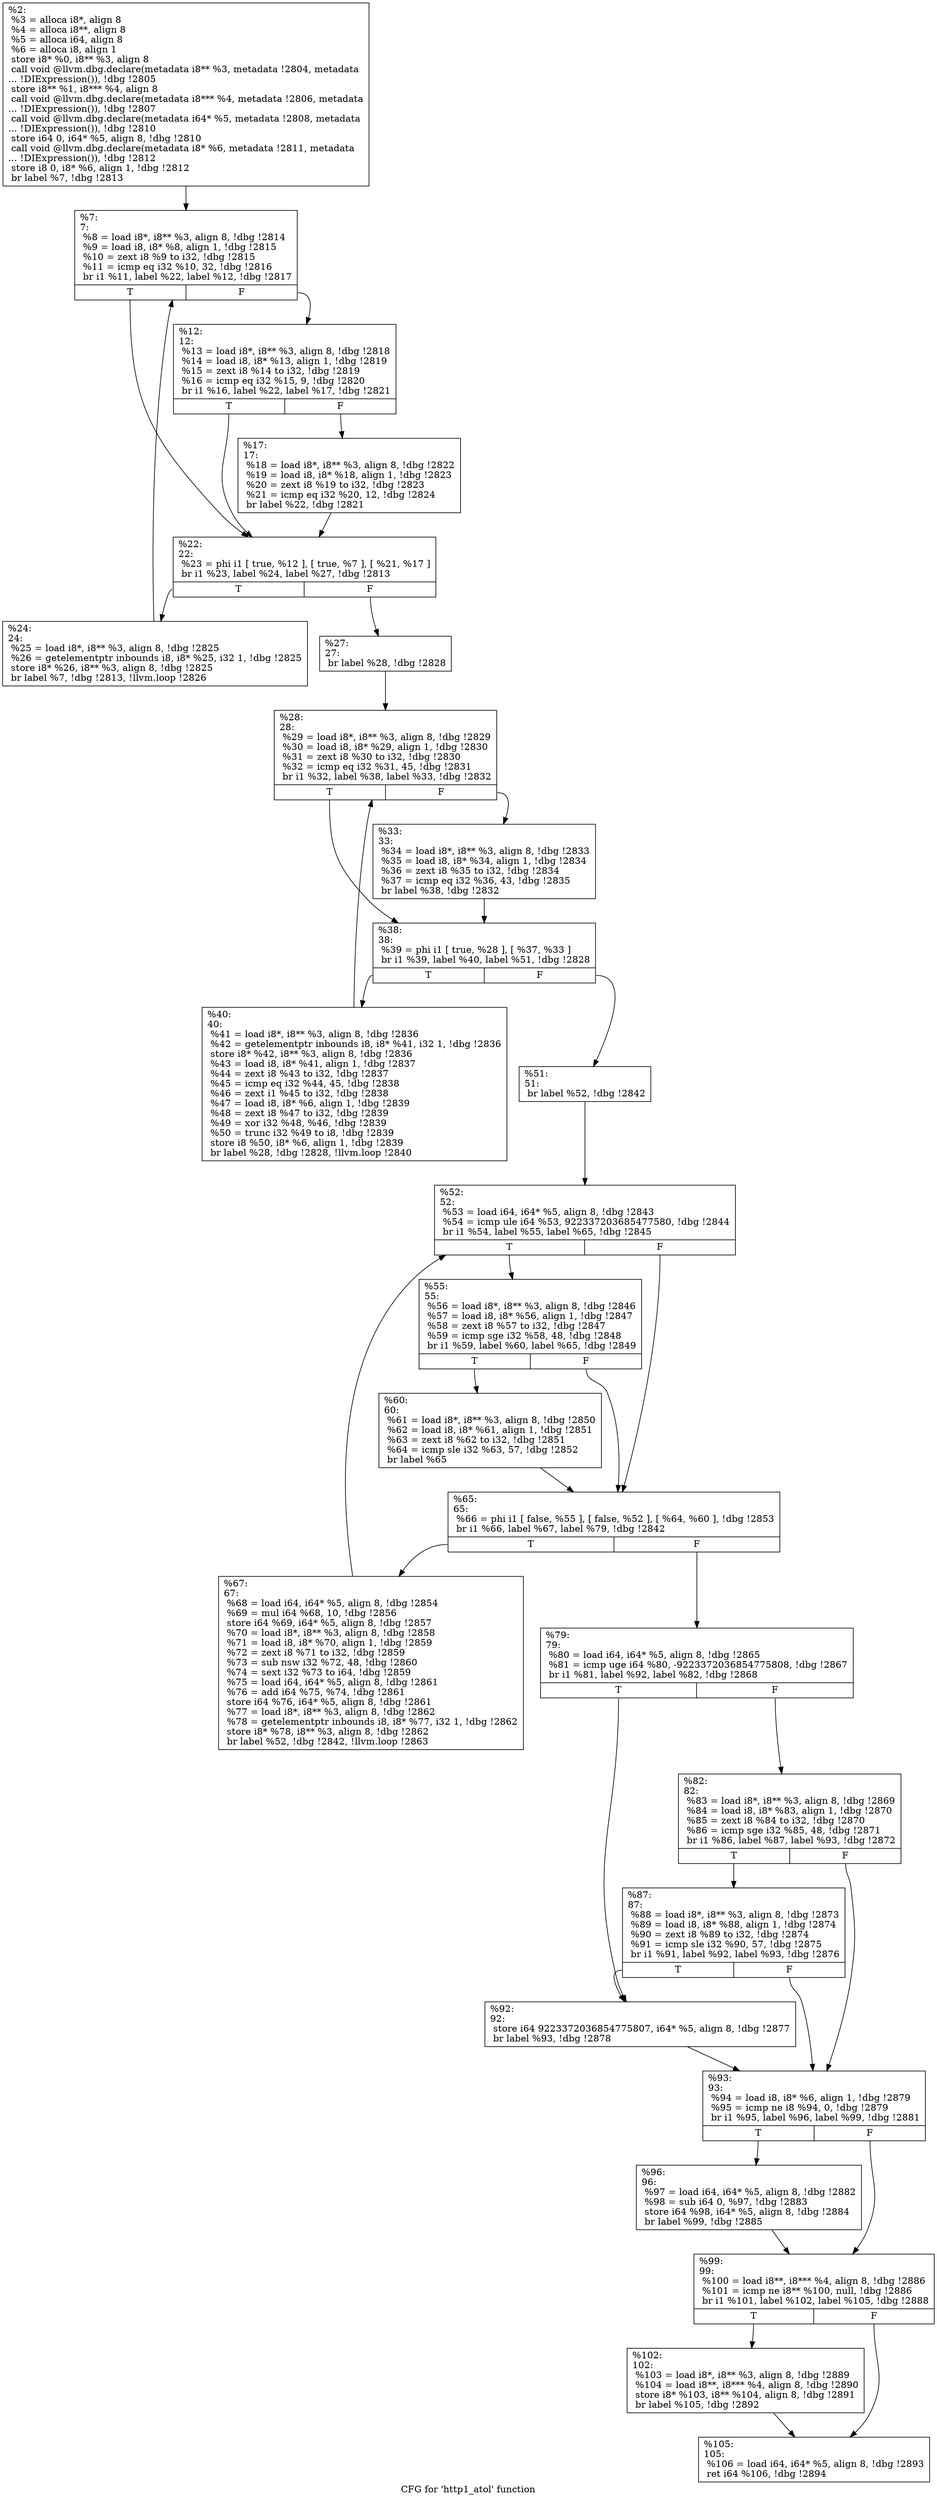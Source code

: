 digraph "CFG for 'http1_atol' function" {
	label="CFG for 'http1_atol' function";

	Node0x55685225b6b0 [shape=record,label="{%2:\l  %3 = alloca i8*, align 8\l  %4 = alloca i8**, align 8\l  %5 = alloca i64, align 8\l  %6 = alloca i8, align 1\l  store i8* %0, i8** %3, align 8\l  call void @llvm.dbg.declare(metadata i8** %3, metadata !2804, metadata\l... !DIExpression()), !dbg !2805\l  store i8** %1, i8*** %4, align 8\l  call void @llvm.dbg.declare(metadata i8*** %4, metadata !2806, metadata\l... !DIExpression()), !dbg !2807\l  call void @llvm.dbg.declare(metadata i64* %5, metadata !2808, metadata\l... !DIExpression()), !dbg !2810\l  store i64 0, i64* %5, align 8, !dbg !2810\l  call void @llvm.dbg.declare(metadata i8* %6, metadata !2811, metadata\l... !DIExpression()), !dbg !2812\l  store i8 0, i8* %6, align 1, !dbg !2812\l  br label %7, !dbg !2813\l}"];
	Node0x55685225b6b0 -> Node0x556852260ea0;
	Node0x556852260ea0 [shape=record,label="{%7:\l7:                                                \l  %8 = load i8*, i8** %3, align 8, !dbg !2814\l  %9 = load i8, i8* %8, align 1, !dbg !2815\l  %10 = zext i8 %9 to i32, !dbg !2815\l  %11 = icmp eq i32 %10, 32, !dbg !2816\l  br i1 %11, label %22, label %12, !dbg !2817\l|{<s0>T|<s1>F}}"];
	Node0x556852260ea0:s0 -> Node0x556852260f90;
	Node0x556852260ea0:s1 -> Node0x556852260ef0;
	Node0x556852260ef0 [shape=record,label="{%12:\l12:                                               \l  %13 = load i8*, i8** %3, align 8, !dbg !2818\l  %14 = load i8, i8* %13, align 1, !dbg !2819\l  %15 = zext i8 %14 to i32, !dbg !2819\l  %16 = icmp eq i32 %15, 9, !dbg !2820\l  br i1 %16, label %22, label %17, !dbg !2821\l|{<s0>T|<s1>F}}"];
	Node0x556852260ef0:s0 -> Node0x556852260f90;
	Node0x556852260ef0:s1 -> Node0x556852260f40;
	Node0x556852260f40 [shape=record,label="{%17:\l17:                                               \l  %18 = load i8*, i8** %3, align 8, !dbg !2822\l  %19 = load i8, i8* %18, align 1, !dbg !2823\l  %20 = zext i8 %19 to i32, !dbg !2823\l  %21 = icmp eq i32 %20, 12, !dbg !2824\l  br label %22, !dbg !2821\l}"];
	Node0x556852260f40 -> Node0x556852260f90;
	Node0x556852260f90 [shape=record,label="{%22:\l22:                                               \l  %23 = phi i1 [ true, %12 ], [ true, %7 ], [ %21, %17 ]\l  br i1 %23, label %24, label %27, !dbg !2813\l|{<s0>T|<s1>F}}"];
	Node0x556852260f90:s0 -> Node0x556852260fe0;
	Node0x556852260f90:s1 -> Node0x556852261030;
	Node0x556852260fe0 [shape=record,label="{%24:\l24:                                               \l  %25 = load i8*, i8** %3, align 8, !dbg !2825\l  %26 = getelementptr inbounds i8, i8* %25, i32 1, !dbg !2825\l  store i8* %26, i8** %3, align 8, !dbg !2825\l  br label %7, !dbg !2813, !llvm.loop !2826\l}"];
	Node0x556852260fe0 -> Node0x556852260ea0;
	Node0x556852261030 [shape=record,label="{%27:\l27:                                               \l  br label %28, !dbg !2828\l}"];
	Node0x556852261030 -> Node0x556852261080;
	Node0x556852261080 [shape=record,label="{%28:\l28:                                               \l  %29 = load i8*, i8** %3, align 8, !dbg !2829\l  %30 = load i8, i8* %29, align 1, !dbg !2830\l  %31 = zext i8 %30 to i32, !dbg !2830\l  %32 = icmp eq i32 %31, 45, !dbg !2831\l  br i1 %32, label %38, label %33, !dbg !2832\l|{<s0>T|<s1>F}}"];
	Node0x556852261080:s0 -> Node0x556852261120;
	Node0x556852261080:s1 -> Node0x5568522610d0;
	Node0x5568522610d0 [shape=record,label="{%33:\l33:                                               \l  %34 = load i8*, i8** %3, align 8, !dbg !2833\l  %35 = load i8, i8* %34, align 1, !dbg !2834\l  %36 = zext i8 %35 to i32, !dbg !2834\l  %37 = icmp eq i32 %36, 43, !dbg !2835\l  br label %38, !dbg !2832\l}"];
	Node0x5568522610d0 -> Node0x556852261120;
	Node0x556852261120 [shape=record,label="{%38:\l38:                                               \l  %39 = phi i1 [ true, %28 ], [ %37, %33 ]\l  br i1 %39, label %40, label %51, !dbg !2828\l|{<s0>T|<s1>F}}"];
	Node0x556852261120:s0 -> Node0x556852261170;
	Node0x556852261120:s1 -> Node0x5568522611c0;
	Node0x556852261170 [shape=record,label="{%40:\l40:                                               \l  %41 = load i8*, i8** %3, align 8, !dbg !2836\l  %42 = getelementptr inbounds i8, i8* %41, i32 1, !dbg !2836\l  store i8* %42, i8** %3, align 8, !dbg !2836\l  %43 = load i8, i8* %41, align 1, !dbg !2837\l  %44 = zext i8 %43 to i32, !dbg !2837\l  %45 = icmp eq i32 %44, 45, !dbg !2838\l  %46 = zext i1 %45 to i32, !dbg !2838\l  %47 = load i8, i8* %6, align 1, !dbg !2839\l  %48 = zext i8 %47 to i32, !dbg !2839\l  %49 = xor i32 %48, %46, !dbg !2839\l  %50 = trunc i32 %49 to i8, !dbg !2839\l  store i8 %50, i8* %6, align 1, !dbg !2839\l  br label %28, !dbg !2828, !llvm.loop !2840\l}"];
	Node0x556852261170 -> Node0x556852261080;
	Node0x5568522611c0 [shape=record,label="{%51:\l51:                                               \l  br label %52, !dbg !2842\l}"];
	Node0x5568522611c0 -> Node0x556852261210;
	Node0x556852261210 [shape=record,label="{%52:\l52:                                               \l  %53 = load i64, i64* %5, align 8, !dbg !2843\l  %54 = icmp ule i64 %53, 922337203685477580, !dbg !2844\l  br i1 %54, label %55, label %65, !dbg !2845\l|{<s0>T|<s1>F}}"];
	Node0x556852261210:s0 -> Node0x556852261260;
	Node0x556852261210:s1 -> Node0x556852261300;
	Node0x556852261260 [shape=record,label="{%55:\l55:                                               \l  %56 = load i8*, i8** %3, align 8, !dbg !2846\l  %57 = load i8, i8* %56, align 1, !dbg !2847\l  %58 = zext i8 %57 to i32, !dbg !2847\l  %59 = icmp sge i32 %58, 48, !dbg !2848\l  br i1 %59, label %60, label %65, !dbg !2849\l|{<s0>T|<s1>F}}"];
	Node0x556852261260:s0 -> Node0x5568522612b0;
	Node0x556852261260:s1 -> Node0x556852261300;
	Node0x5568522612b0 [shape=record,label="{%60:\l60:                                               \l  %61 = load i8*, i8** %3, align 8, !dbg !2850\l  %62 = load i8, i8* %61, align 1, !dbg !2851\l  %63 = zext i8 %62 to i32, !dbg !2851\l  %64 = icmp sle i32 %63, 57, !dbg !2852\l  br label %65\l}"];
	Node0x5568522612b0 -> Node0x556852261300;
	Node0x556852261300 [shape=record,label="{%65:\l65:                                               \l  %66 = phi i1 [ false, %55 ], [ false, %52 ], [ %64, %60 ], !dbg !2853\l  br i1 %66, label %67, label %79, !dbg !2842\l|{<s0>T|<s1>F}}"];
	Node0x556852261300:s0 -> Node0x556852261350;
	Node0x556852261300:s1 -> Node0x5568522613a0;
	Node0x556852261350 [shape=record,label="{%67:\l67:                                               \l  %68 = load i64, i64* %5, align 8, !dbg !2854\l  %69 = mul i64 %68, 10, !dbg !2856\l  store i64 %69, i64* %5, align 8, !dbg !2857\l  %70 = load i8*, i8** %3, align 8, !dbg !2858\l  %71 = load i8, i8* %70, align 1, !dbg !2859\l  %72 = zext i8 %71 to i32, !dbg !2859\l  %73 = sub nsw i32 %72, 48, !dbg !2860\l  %74 = sext i32 %73 to i64, !dbg !2859\l  %75 = load i64, i64* %5, align 8, !dbg !2861\l  %76 = add i64 %75, %74, !dbg !2861\l  store i64 %76, i64* %5, align 8, !dbg !2861\l  %77 = load i8*, i8** %3, align 8, !dbg !2862\l  %78 = getelementptr inbounds i8, i8* %77, i32 1, !dbg !2862\l  store i8* %78, i8** %3, align 8, !dbg !2862\l  br label %52, !dbg !2842, !llvm.loop !2863\l}"];
	Node0x556852261350 -> Node0x556852261210;
	Node0x5568522613a0 [shape=record,label="{%79:\l79:                                               \l  %80 = load i64, i64* %5, align 8, !dbg !2865\l  %81 = icmp uge i64 %80, -9223372036854775808, !dbg !2867\l  br i1 %81, label %92, label %82, !dbg !2868\l|{<s0>T|<s1>F}}"];
	Node0x5568522613a0:s0 -> Node0x556852261490;
	Node0x5568522613a0:s1 -> Node0x5568522613f0;
	Node0x5568522613f0 [shape=record,label="{%82:\l82:                                               \l  %83 = load i8*, i8** %3, align 8, !dbg !2869\l  %84 = load i8, i8* %83, align 1, !dbg !2870\l  %85 = zext i8 %84 to i32, !dbg !2870\l  %86 = icmp sge i32 %85, 48, !dbg !2871\l  br i1 %86, label %87, label %93, !dbg !2872\l|{<s0>T|<s1>F}}"];
	Node0x5568522613f0:s0 -> Node0x556852261440;
	Node0x5568522613f0:s1 -> Node0x5568522614e0;
	Node0x556852261440 [shape=record,label="{%87:\l87:                                               \l  %88 = load i8*, i8** %3, align 8, !dbg !2873\l  %89 = load i8, i8* %88, align 1, !dbg !2874\l  %90 = zext i8 %89 to i32, !dbg !2874\l  %91 = icmp sle i32 %90, 57, !dbg !2875\l  br i1 %91, label %92, label %93, !dbg !2876\l|{<s0>T|<s1>F}}"];
	Node0x556852261440:s0 -> Node0x556852261490;
	Node0x556852261440:s1 -> Node0x5568522614e0;
	Node0x556852261490 [shape=record,label="{%92:\l92:                                               \l  store i64 9223372036854775807, i64* %5, align 8, !dbg !2877\l  br label %93, !dbg !2878\l}"];
	Node0x556852261490 -> Node0x5568522614e0;
	Node0x5568522614e0 [shape=record,label="{%93:\l93:                                               \l  %94 = load i8, i8* %6, align 1, !dbg !2879\l  %95 = icmp ne i8 %94, 0, !dbg !2879\l  br i1 %95, label %96, label %99, !dbg !2881\l|{<s0>T|<s1>F}}"];
	Node0x5568522614e0:s0 -> Node0x556852261530;
	Node0x5568522614e0:s1 -> Node0x556852261580;
	Node0x556852261530 [shape=record,label="{%96:\l96:                                               \l  %97 = load i64, i64* %5, align 8, !dbg !2882\l  %98 = sub i64 0, %97, !dbg !2883\l  store i64 %98, i64* %5, align 8, !dbg !2884\l  br label %99, !dbg !2885\l}"];
	Node0x556852261530 -> Node0x556852261580;
	Node0x556852261580 [shape=record,label="{%99:\l99:                                               \l  %100 = load i8**, i8*** %4, align 8, !dbg !2886\l  %101 = icmp ne i8** %100, null, !dbg !2886\l  br i1 %101, label %102, label %105, !dbg !2888\l|{<s0>T|<s1>F}}"];
	Node0x556852261580:s0 -> Node0x5568522615d0;
	Node0x556852261580:s1 -> Node0x556852261620;
	Node0x5568522615d0 [shape=record,label="{%102:\l102:                                              \l  %103 = load i8*, i8** %3, align 8, !dbg !2889\l  %104 = load i8**, i8*** %4, align 8, !dbg !2890\l  store i8* %103, i8** %104, align 8, !dbg !2891\l  br label %105, !dbg !2892\l}"];
	Node0x5568522615d0 -> Node0x556852261620;
	Node0x556852261620 [shape=record,label="{%105:\l105:                                              \l  %106 = load i64, i64* %5, align 8, !dbg !2893\l  ret i64 %106, !dbg !2894\l}"];
}
